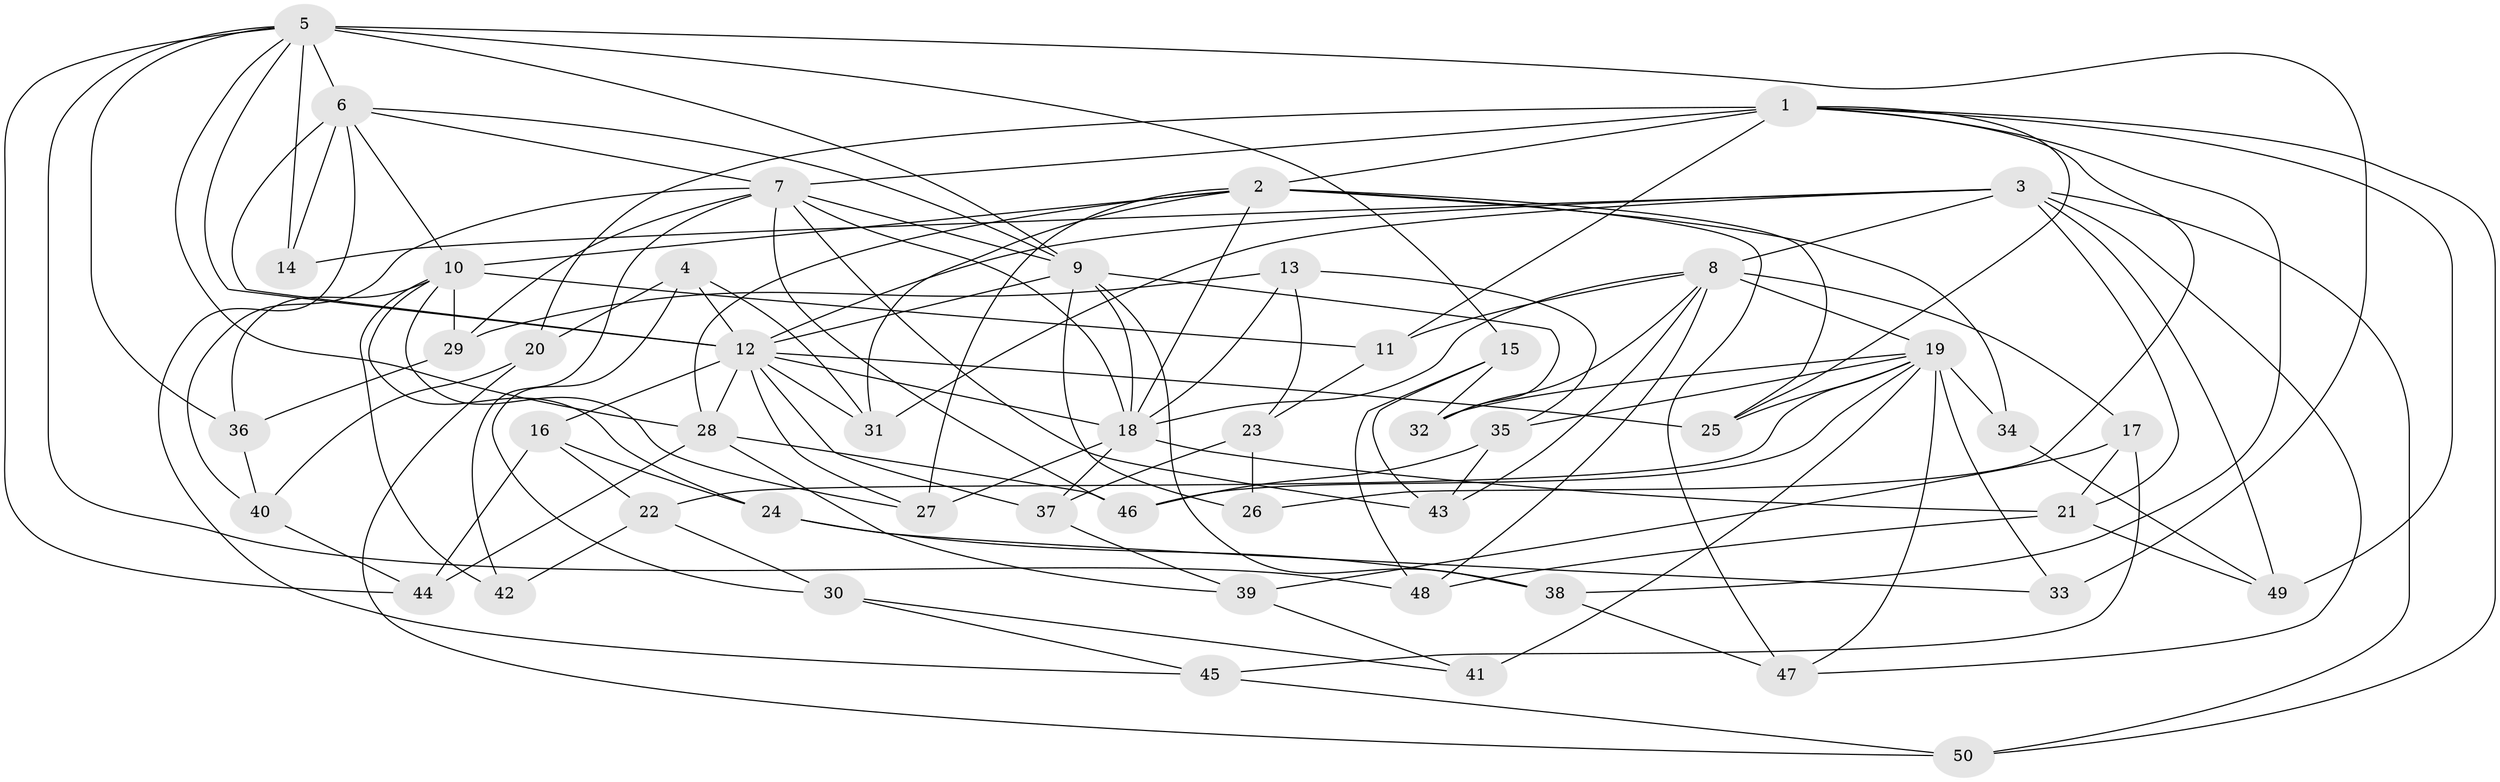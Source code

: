 // original degree distribution, {4: 1.0}
// Generated by graph-tools (version 1.1) at 2025/37/03/09/25 02:37:53]
// undirected, 50 vertices, 128 edges
graph export_dot {
graph [start="1"]
  node [color=gray90,style=filled];
  1;
  2;
  3;
  4;
  5;
  6;
  7;
  8;
  9;
  10;
  11;
  12;
  13;
  14;
  15;
  16;
  17;
  18;
  19;
  20;
  21;
  22;
  23;
  24;
  25;
  26;
  27;
  28;
  29;
  30;
  31;
  32;
  33;
  34;
  35;
  36;
  37;
  38;
  39;
  40;
  41;
  42;
  43;
  44;
  45;
  46;
  47;
  48;
  49;
  50;
  1 -- 2 [weight=2.0];
  1 -- 7 [weight=2.0];
  1 -- 11 [weight=1.0];
  1 -- 20 [weight=1.0];
  1 -- 25 [weight=1.0];
  1 -- 26 [weight=2.0];
  1 -- 38 [weight=1.0];
  1 -- 49 [weight=1.0];
  1 -- 50 [weight=1.0];
  2 -- 10 [weight=1.0];
  2 -- 18 [weight=1.0];
  2 -- 25 [weight=1.0];
  2 -- 27 [weight=1.0];
  2 -- 28 [weight=1.0];
  2 -- 31 [weight=1.0];
  2 -- 34 [weight=1.0];
  2 -- 47 [weight=1.0];
  3 -- 8 [weight=2.0];
  3 -- 12 [weight=1.0];
  3 -- 14 [weight=1.0];
  3 -- 21 [weight=4.0];
  3 -- 31 [weight=1.0];
  3 -- 47 [weight=1.0];
  3 -- 49 [weight=1.0];
  3 -- 50 [weight=1.0];
  4 -- 12 [weight=1.0];
  4 -- 20 [weight=1.0];
  4 -- 30 [weight=1.0];
  4 -- 31 [weight=1.0];
  5 -- 6 [weight=2.0];
  5 -- 9 [weight=1.0];
  5 -- 12 [weight=1.0];
  5 -- 14 [weight=1.0];
  5 -- 15 [weight=1.0];
  5 -- 28 [weight=1.0];
  5 -- 33 [weight=2.0];
  5 -- 36 [weight=1.0];
  5 -- 44 [weight=1.0];
  5 -- 48 [weight=1.0];
  6 -- 7 [weight=1.0];
  6 -- 9 [weight=1.0];
  6 -- 10 [weight=2.0];
  6 -- 12 [weight=1.0];
  6 -- 14 [weight=2.0];
  6 -- 45 [weight=1.0];
  7 -- 9 [weight=1.0];
  7 -- 18 [weight=2.0];
  7 -- 29 [weight=1.0];
  7 -- 40 [weight=1.0];
  7 -- 42 [weight=2.0];
  7 -- 43 [weight=1.0];
  7 -- 46 [weight=1.0];
  8 -- 11 [weight=2.0];
  8 -- 17 [weight=1.0];
  8 -- 18 [weight=1.0];
  8 -- 19 [weight=1.0];
  8 -- 32 [weight=1.0];
  8 -- 43 [weight=1.0];
  8 -- 48 [weight=1.0];
  9 -- 12 [weight=1.0];
  9 -- 18 [weight=1.0];
  9 -- 26 [weight=1.0];
  9 -- 32 [weight=1.0];
  9 -- 38 [weight=1.0];
  10 -- 11 [weight=4.0];
  10 -- 24 [weight=1.0];
  10 -- 27 [weight=1.0];
  10 -- 29 [weight=1.0];
  10 -- 36 [weight=1.0];
  10 -- 42 [weight=1.0];
  11 -- 23 [weight=1.0];
  12 -- 16 [weight=1.0];
  12 -- 18 [weight=1.0];
  12 -- 25 [weight=1.0];
  12 -- 27 [weight=1.0];
  12 -- 28 [weight=1.0];
  12 -- 31 [weight=1.0];
  12 -- 37 [weight=1.0];
  13 -- 18 [weight=1.0];
  13 -- 23 [weight=1.0];
  13 -- 29 [weight=1.0];
  13 -- 35 [weight=1.0];
  15 -- 32 [weight=1.0];
  15 -- 43 [weight=1.0];
  15 -- 48 [weight=1.0];
  16 -- 22 [weight=1.0];
  16 -- 24 [weight=1.0];
  16 -- 44 [weight=1.0];
  17 -- 21 [weight=1.0];
  17 -- 39 [weight=1.0];
  17 -- 45 [weight=1.0];
  18 -- 21 [weight=1.0];
  18 -- 27 [weight=1.0];
  18 -- 37 [weight=1.0];
  19 -- 22 [weight=1.0];
  19 -- 25 [weight=1.0];
  19 -- 32 [weight=1.0];
  19 -- 33 [weight=1.0];
  19 -- 34 [weight=2.0];
  19 -- 35 [weight=1.0];
  19 -- 41 [weight=2.0];
  19 -- 46 [weight=1.0];
  19 -- 47 [weight=1.0];
  20 -- 40 [weight=1.0];
  20 -- 50 [weight=1.0];
  21 -- 48 [weight=1.0];
  21 -- 49 [weight=1.0];
  22 -- 30 [weight=1.0];
  22 -- 42 [weight=1.0];
  23 -- 26 [weight=1.0];
  23 -- 37 [weight=1.0];
  24 -- 33 [weight=1.0];
  24 -- 38 [weight=1.0];
  28 -- 39 [weight=1.0];
  28 -- 44 [weight=1.0];
  28 -- 46 [weight=1.0];
  29 -- 36 [weight=1.0];
  30 -- 41 [weight=1.0];
  30 -- 45 [weight=1.0];
  34 -- 49 [weight=1.0];
  35 -- 43 [weight=1.0];
  35 -- 46 [weight=1.0];
  36 -- 40 [weight=1.0];
  37 -- 39 [weight=1.0];
  38 -- 47 [weight=1.0];
  39 -- 41 [weight=1.0];
  40 -- 44 [weight=1.0];
  45 -- 50 [weight=1.0];
}

